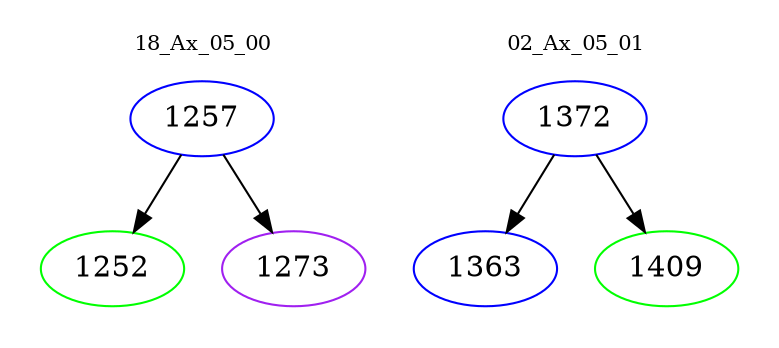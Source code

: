digraph{
subgraph cluster_0 {
color = white
label = "18_Ax_05_00";
fontsize=10;
T0_1257 [label="1257", color="blue"]
T0_1257 -> T0_1252 [color="black"]
T0_1252 [label="1252", color="green"]
T0_1257 -> T0_1273 [color="black"]
T0_1273 [label="1273", color="purple"]
}
subgraph cluster_1 {
color = white
label = "02_Ax_05_01";
fontsize=10;
T1_1372 [label="1372", color="blue"]
T1_1372 -> T1_1363 [color="black"]
T1_1363 [label="1363", color="blue"]
T1_1372 -> T1_1409 [color="black"]
T1_1409 [label="1409", color="green"]
}
}
